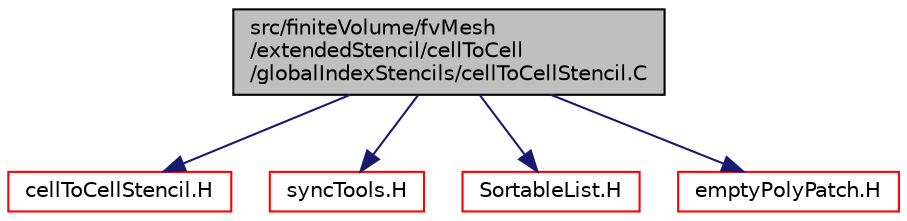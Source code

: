 digraph "src/finiteVolume/fvMesh/extendedStencil/cellToCell/globalIndexStencils/cellToCellStencil.C"
{
  bgcolor="transparent";
  edge [fontname="Helvetica",fontsize="10",labelfontname="Helvetica",labelfontsize="10"];
  node [fontname="Helvetica",fontsize="10",shape=record];
  Node0 [label="src/finiteVolume/fvMesh\l/extendedStencil/cellToCell\l/globalIndexStencils/cellToCellStencil.C",height=0.2,width=0.4,color="black", fillcolor="grey75", style="filled", fontcolor="black"];
  Node0 -> Node1 [color="midnightblue",fontsize="10",style="solid",fontname="Helvetica"];
  Node1 [label="cellToCellStencil.H",height=0.2,width=0.4,color="red",URL="$a03536.html"];
  Node0 -> Node172 [color="midnightblue",fontsize="10",style="solid",fontname="Helvetica"];
  Node172 [label="syncTools.H",height=0.2,width=0.4,color="red",URL="$a12536.html"];
  Node0 -> Node256 [color="midnightblue",fontsize="10",style="solid",fontname="Helvetica"];
  Node256 [label="SortableList.H",height=0.2,width=0.4,color="red",URL="$a09440.html"];
  Node0 -> Node257 [color="midnightblue",fontsize="10",style="solid",fontname="Helvetica"];
  Node257 [label="emptyPolyPatch.H",height=0.2,width=0.4,color="red",URL="$a12467.html"];
}
